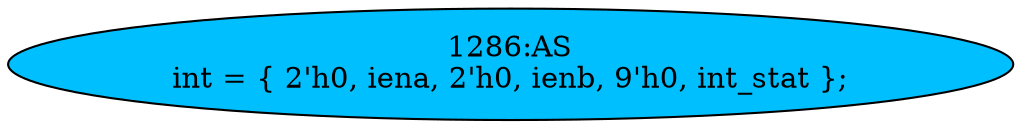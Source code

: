 strict digraph "" {
	node [label="\N"];
	"1286:AS"	 [ast="<pyverilog.vparser.ast.Assign object at 0x7f0a38eae910>",
		def_var="['int']",
		fillcolor=deepskyblue,
		label="1286:AS
int = { 2'h0, iena, 2'h0, ienb, 9'h0, int_stat };",
		statements="[]",
		style=filled,
		typ=Assign,
		use_var="['iena', 'ienb', 'int_stat']"];
}
